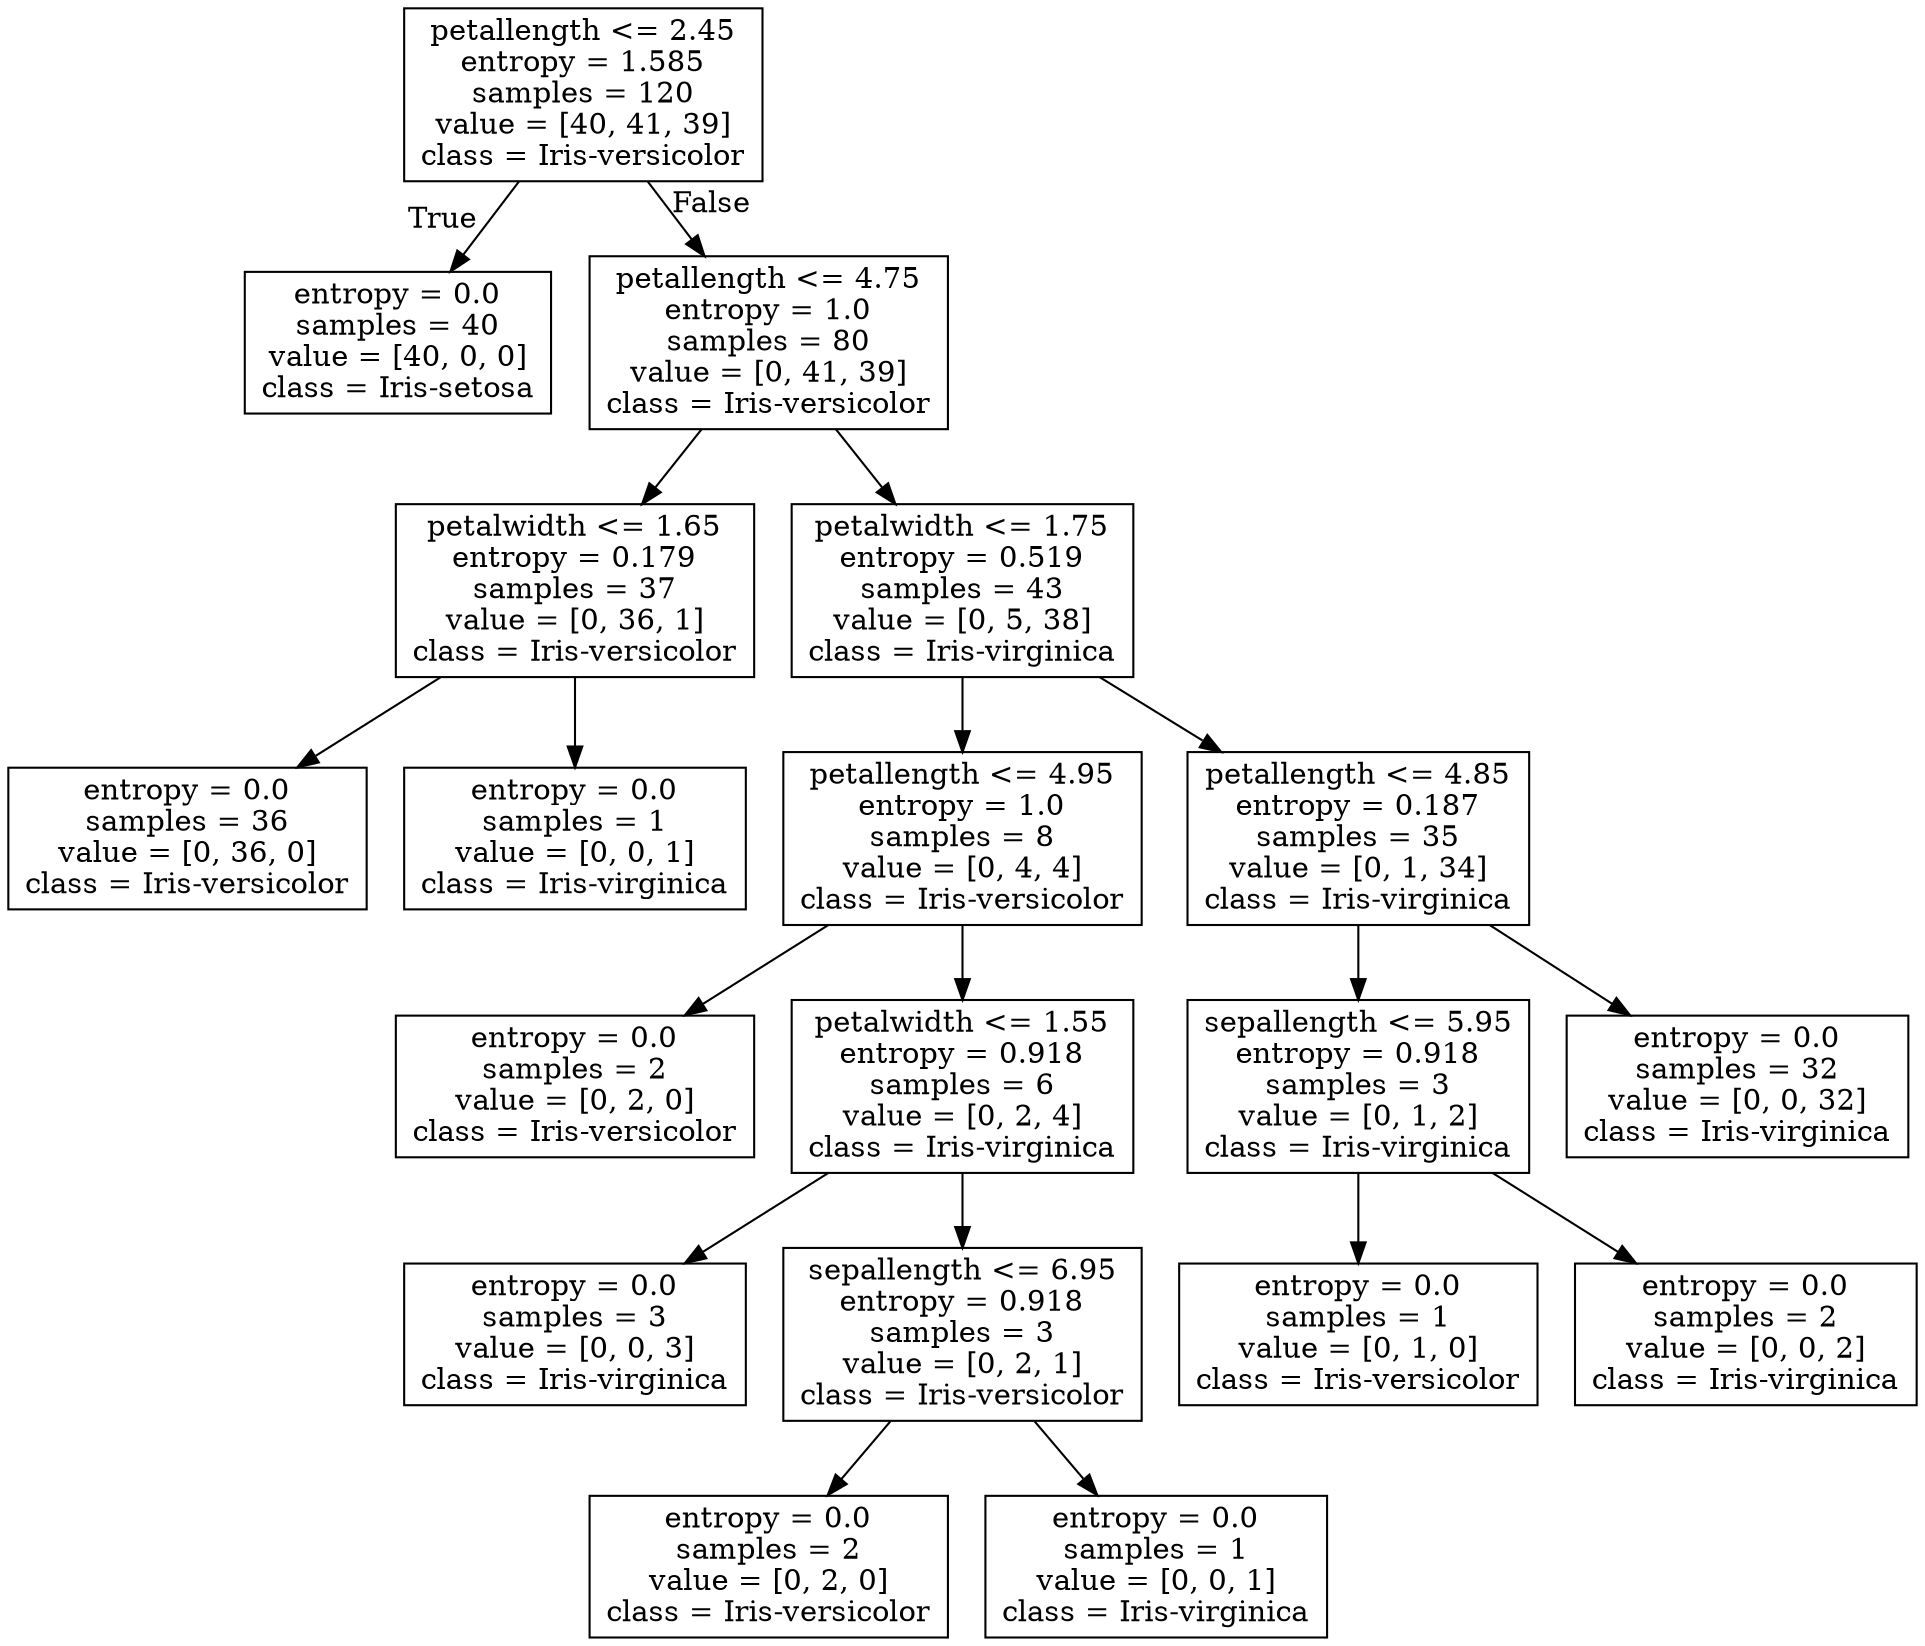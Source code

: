 digraph Tree {
node [shape=box] ;
0 [label="petallength <= 2.45\nentropy = 1.585\nsamples = 120\nvalue = [40, 41, 39]\nclass = Iris-versicolor"] ;
1 [label="entropy = 0.0\nsamples = 40\nvalue = [40, 0, 0]\nclass = Iris-setosa"] ;
0 -> 1 [labeldistance=2.5, labelangle=45, headlabel="True"] ;
2 [label="petallength <= 4.75\nentropy = 1.0\nsamples = 80\nvalue = [0, 41, 39]\nclass = Iris-versicolor"] ;
0 -> 2 [labeldistance=2.5, labelangle=-45, headlabel="False"] ;
3 [label="petalwidth <= 1.65\nentropy = 0.179\nsamples = 37\nvalue = [0, 36, 1]\nclass = Iris-versicolor"] ;
2 -> 3 ;
4 [label="entropy = 0.0\nsamples = 36\nvalue = [0, 36, 0]\nclass = Iris-versicolor"] ;
3 -> 4 ;
5 [label="entropy = 0.0\nsamples = 1\nvalue = [0, 0, 1]\nclass = Iris-virginica"] ;
3 -> 5 ;
6 [label="petalwidth <= 1.75\nentropy = 0.519\nsamples = 43\nvalue = [0, 5, 38]\nclass = Iris-virginica"] ;
2 -> 6 ;
7 [label="petallength <= 4.95\nentropy = 1.0\nsamples = 8\nvalue = [0, 4, 4]\nclass = Iris-versicolor"] ;
6 -> 7 ;
8 [label="entropy = 0.0\nsamples = 2\nvalue = [0, 2, 0]\nclass = Iris-versicolor"] ;
7 -> 8 ;
9 [label="petalwidth <= 1.55\nentropy = 0.918\nsamples = 6\nvalue = [0, 2, 4]\nclass = Iris-virginica"] ;
7 -> 9 ;
10 [label="entropy = 0.0\nsamples = 3\nvalue = [0, 0, 3]\nclass = Iris-virginica"] ;
9 -> 10 ;
11 [label="sepallength <= 6.95\nentropy = 0.918\nsamples = 3\nvalue = [0, 2, 1]\nclass = Iris-versicolor"] ;
9 -> 11 ;
12 [label="entropy = 0.0\nsamples = 2\nvalue = [0, 2, 0]\nclass = Iris-versicolor"] ;
11 -> 12 ;
13 [label="entropy = 0.0\nsamples = 1\nvalue = [0, 0, 1]\nclass = Iris-virginica"] ;
11 -> 13 ;
14 [label="petallength <= 4.85\nentropy = 0.187\nsamples = 35\nvalue = [0, 1, 34]\nclass = Iris-virginica"] ;
6 -> 14 ;
15 [label="sepallength <= 5.95\nentropy = 0.918\nsamples = 3\nvalue = [0, 1, 2]\nclass = Iris-virginica"] ;
14 -> 15 ;
16 [label="entropy = 0.0\nsamples = 1\nvalue = [0, 1, 0]\nclass = Iris-versicolor"] ;
15 -> 16 ;
17 [label="entropy = 0.0\nsamples = 2\nvalue = [0, 0, 2]\nclass = Iris-virginica"] ;
15 -> 17 ;
18 [label="entropy = 0.0\nsamples = 32\nvalue = [0, 0, 32]\nclass = Iris-virginica"] ;
14 -> 18 ;
}